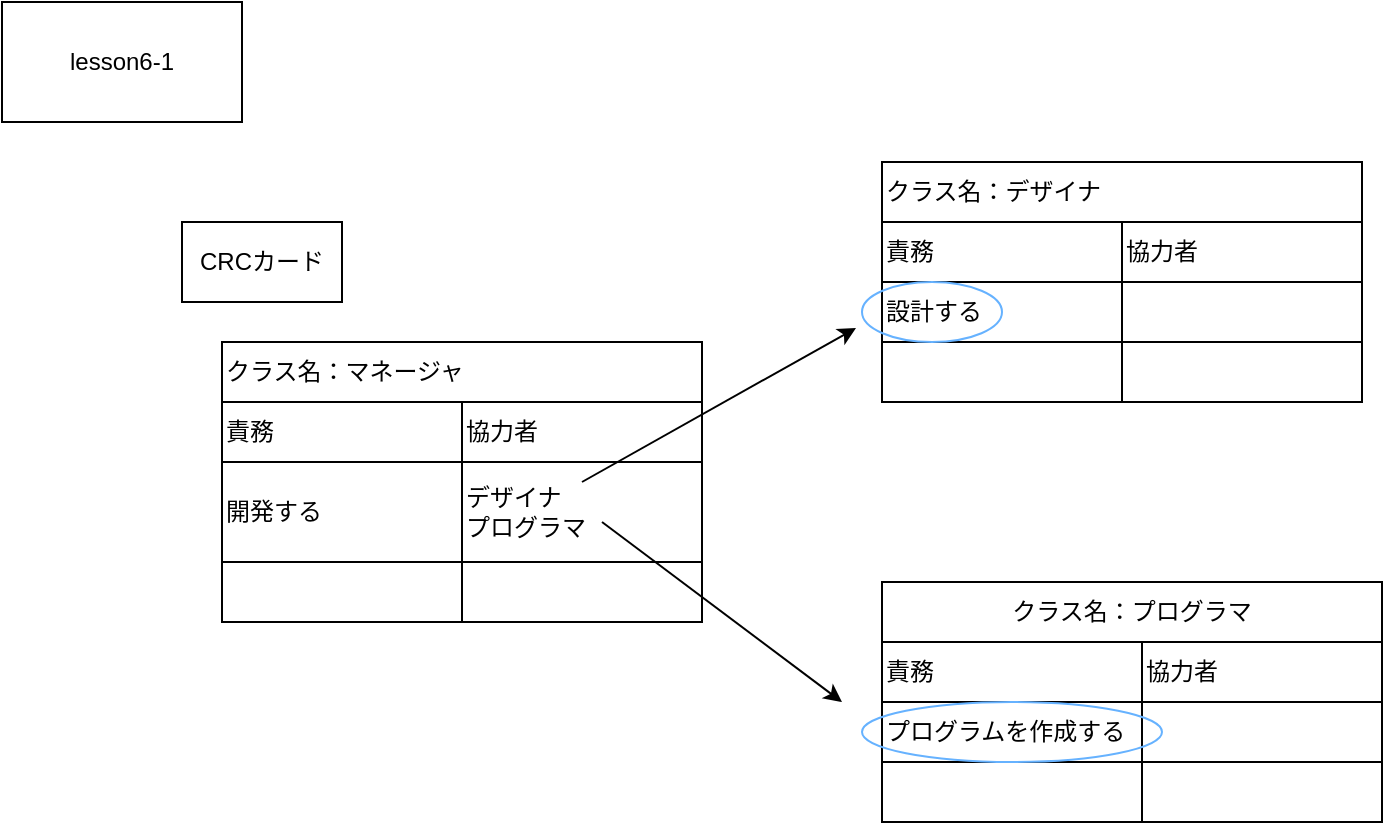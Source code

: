 <mxfile version="22.0.2" type="device">
  <diagram name="ページ1" id="NKPZZOQx5-XQ6p6UbQd2">
    <mxGraphModel dx="2469" dy="1589" grid="1" gridSize="10" guides="1" tooltips="1" connect="1" arrows="1" fold="1" page="1" pageScale="1" pageWidth="827" pageHeight="1169" math="0" shadow="0">
      <root>
        <mxCell id="0" />
        <mxCell id="1" parent="0" />
        <mxCell id="0mSqBatTHCEcBpTO_uF6-18" value="lesson6-1" style="rounded=0;whiteSpace=wrap;html=1;" parent="1" vertex="1">
          <mxGeometry x="10" y="240" width="120" height="60" as="geometry" />
        </mxCell>
        <mxCell id="aP6pm0OyYkuhKLj-Sk2u-1" value="クラス名：マネージャ" style="rounded=0;whiteSpace=wrap;html=1;align=left;" parent="1" vertex="1">
          <mxGeometry x="120" y="410" width="240" height="30" as="geometry" />
        </mxCell>
        <mxCell id="aP6pm0OyYkuhKLj-Sk2u-2" value="責務" style="rounded=0;whiteSpace=wrap;html=1;align=left;" parent="1" vertex="1">
          <mxGeometry x="120" y="440" width="120" height="30" as="geometry" />
        </mxCell>
        <mxCell id="aP6pm0OyYkuhKLj-Sk2u-3" value="協力者" style="rounded=0;whiteSpace=wrap;html=1;align=left;" parent="1" vertex="1">
          <mxGeometry x="240" y="440" width="120" height="30" as="geometry" />
        </mxCell>
        <mxCell id="aP6pm0OyYkuhKLj-Sk2u-4" value="開発する" style="rounded=0;whiteSpace=wrap;html=1;align=left;" parent="1" vertex="1">
          <mxGeometry x="120" y="470" width="120" height="50" as="geometry" />
        </mxCell>
        <mxCell id="aP6pm0OyYkuhKLj-Sk2u-5" value="デザイナ&lt;br&gt;プログラマ" style="rounded=0;whiteSpace=wrap;html=1;align=left;" parent="1" vertex="1">
          <mxGeometry x="240" y="470" width="120" height="50" as="geometry" />
        </mxCell>
        <mxCell id="aP6pm0OyYkuhKLj-Sk2u-6" value="" style="rounded=0;whiteSpace=wrap;html=1;" parent="1" vertex="1">
          <mxGeometry x="120" y="520" width="120" height="30" as="geometry" />
        </mxCell>
        <mxCell id="aP6pm0OyYkuhKLj-Sk2u-7" value="" style="rounded=0;whiteSpace=wrap;html=1;" parent="1" vertex="1">
          <mxGeometry x="240" y="520" width="120" height="30" as="geometry" />
        </mxCell>
        <mxCell id="aP6pm0OyYkuhKLj-Sk2u-8" value="クラス名：デザイナ" style="rounded=0;whiteSpace=wrap;html=1;align=left;" parent="1" vertex="1">
          <mxGeometry x="450" y="320" width="240" height="30" as="geometry" />
        </mxCell>
        <mxCell id="aP6pm0OyYkuhKLj-Sk2u-9" value="責務" style="rounded=0;whiteSpace=wrap;html=1;align=left;" parent="1" vertex="1">
          <mxGeometry x="450" y="350" width="120" height="30" as="geometry" />
        </mxCell>
        <mxCell id="aP6pm0OyYkuhKLj-Sk2u-10" value="協力者" style="rounded=0;whiteSpace=wrap;html=1;align=left;" parent="1" vertex="1">
          <mxGeometry x="570" y="350" width="120" height="30" as="geometry" />
        </mxCell>
        <mxCell id="aP6pm0OyYkuhKLj-Sk2u-11" value="設計する" style="rounded=0;whiteSpace=wrap;html=1;align=left;" parent="1" vertex="1">
          <mxGeometry x="450" y="380" width="120" height="30" as="geometry" />
        </mxCell>
        <mxCell id="aP6pm0OyYkuhKLj-Sk2u-12" value="" style="rounded=0;whiteSpace=wrap;html=1;" parent="1" vertex="1">
          <mxGeometry x="570" y="380" width="120" height="30" as="geometry" />
        </mxCell>
        <mxCell id="aP6pm0OyYkuhKLj-Sk2u-13" value="" style="rounded=0;whiteSpace=wrap;html=1;" parent="1" vertex="1">
          <mxGeometry x="450" y="410" width="120" height="30" as="geometry" />
        </mxCell>
        <mxCell id="aP6pm0OyYkuhKLj-Sk2u-14" value="" style="rounded=0;whiteSpace=wrap;html=1;" parent="1" vertex="1">
          <mxGeometry x="570" y="410" width="120" height="30" as="geometry" />
        </mxCell>
        <mxCell id="aP6pm0OyYkuhKLj-Sk2u-22" value="クラス名：プログラマ" style="rounded=0;whiteSpace=wrap;html=1;" parent="1" vertex="1">
          <mxGeometry x="450" y="530" width="250" height="30" as="geometry" />
        </mxCell>
        <mxCell id="aP6pm0OyYkuhKLj-Sk2u-23" value="責務" style="rounded=0;whiteSpace=wrap;html=1;align=left;" parent="1" vertex="1">
          <mxGeometry x="450" y="560" width="130" height="30" as="geometry" />
        </mxCell>
        <mxCell id="aP6pm0OyYkuhKLj-Sk2u-24" value="協力者" style="rounded=0;whiteSpace=wrap;html=1;align=left;" parent="1" vertex="1">
          <mxGeometry x="580" y="560" width="120" height="30" as="geometry" />
        </mxCell>
        <mxCell id="aP6pm0OyYkuhKLj-Sk2u-25" value="プログラムを作成する" style="rounded=0;whiteSpace=wrap;html=1;align=left;" parent="1" vertex="1">
          <mxGeometry x="450" y="590" width="130" height="30" as="geometry" />
        </mxCell>
        <mxCell id="aP6pm0OyYkuhKLj-Sk2u-26" value="" style="rounded=0;whiteSpace=wrap;html=1;" parent="1" vertex="1">
          <mxGeometry x="580" y="590" width="120" height="30" as="geometry" />
        </mxCell>
        <mxCell id="aP6pm0OyYkuhKLj-Sk2u-27" value="" style="rounded=0;whiteSpace=wrap;html=1;" parent="1" vertex="1">
          <mxGeometry x="450" y="620" width="140" height="30" as="geometry" />
        </mxCell>
        <mxCell id="aP6pm0OyYkuhKLj-Sk2u-28" value="" style="rounded=0;whiteSpace=wrap;html=1;" parent="1" vertex="1">
          <mxGeometry x="580" y="620" width="120" height="30" as="geometry" />
        </mxCell>
        <mxCell id="aP6pm0OyYkuhKLj-Sk2u-29" value="" style="ellipse;whiteSpace=wrap;html=1;fillColor=none;strokeColor=#66B2FF;" parent="1" vertex="1">
          <mxGeometry x="440" y="380" width="70" height="30" as="geometry" />
        </mxCell>
        <mxCell id="aP6pm0OyYkuhKLj-Sk2u-30" value="" style="ellipse;whiteSpace=wrap;html=1;fillColor=none;strokeColor=#66B2FF;" parent="1" vertex="1">
          <mxGeometry x="440" y="590" width="150" height="30" as="geometry" />
        </mxCell>
        <mxCell id="aP6pm0OyYkuhKLj-Sk2u-31" value="" style="endArrow=classic;html=1;rounded=0;entryX=-0.043;entryY=0.767;entryDx=0;entryDy=0;entryPerimeter=0;" parent="1" target="aP6pm0OyYkuhKLj-Sk2u-29" edge="1">
          <mxGeometry width="50" height="50" relative="1" as="geometry">
            <mxPoint x="300" y="480" as="sourcePoint" />
            <mxPoint x="440" y="470" as="targetPoint" />
          </mxGeometry>
        </mxCell>
        <mxCell id="aP6pm0OyYkuhKLj-Sk2u-32" value="" style="endArrow=classic;html=1;rounded=0;" parent="1" edge="1">
          <mxGeometry width="50" height="50" relative="1" as="geometry">
            <mxPoint x="310" y="500" as="sourcePoint" />
            <mxPoint x="430" y="590" as="targetPoint" />
          </mxGeometry>
        </mxCell>
        <mxCell id="aP6pm0OyYkuhKLj-Sk2u-53" value="CRCカード" style="rounded=0;whiteSpace=wrap;html=1;" parent="1" vertex="1">
          <mxGeometry x="100" y="350" width="80" height="40" as="geometry" />
        </mxCell>
      </root>
    </mxGraphModel>
  </diagram>
</mxfile>
